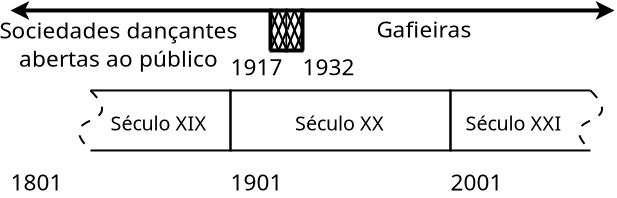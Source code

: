 <?xml version="1.0" encoding="UTF-8"?>
<dia:diagram xmlns:dia="http://www.lysator.liu.se/~alla/dia/">
  <dia:layer name="Segundo plano" visible="true" connectable="true" active="true">
    <dia:object type="Standard - Box" version="0" id="O0">
      <dia:attribute name="obj_pos">
        <dia:point val="18,3"/>
      </dia:attribute>
      <dia:attribute name="obj_bb">
        <dia:rectangle val="17.95,2.95;29.05,6.05"/>
      </dia:attribute>
      <dia:attribute name="elem_corner">
        <dia:point val="18,3"/>
      </dia:attribute>
      <dia:attribute name="elem_width">
        <dia:real val="11"/>
      </dia:attribute>
      <dia:attribute name="elem_height">
        <dia:real val="3"/>
      </dia:attribute>
      <dia:attribute name="show_background">
        <dia:boolean val="false"/>
      </dia:attribute>
    </dia:object>
    <dia:object type="Standard - Text" version="1" id="O1">
      <dia:attribute name="obj_pos">
        <dia:point val="18,8"/>
      </dia:attribute>
      <dia:attribute name="obj_bb">
        <dia:rectangle val="18,6.95;20.87,8.268"/>
      </dia:attribute>
      <dia:attribute name="text">
        <dia:composite type="text">
          <dia:attribute name="string">
            <dia:string>#1901#</dia:string>
          </dia:attribute>
          <dia:attribute name="font">
            <dia:font family="sans" style="0" name="Helvetica"/>
          </dia:attribute>
          <dia:attribute name="height">
            <dia:real val="1.411"/>
          </dia:attribute>
          <dia:attribute name="pos">
            <dia:point val="18,8"/>
          </dia:attribute>
          <dia:attribute name="color">
            <dia:color val="#000000ff"/>
          </dia:attribute>
          <dia:attribute name="alignment">
            <dia:enum val="0"/>
          </dia:attribute>
        </dia:composite>
      </dia:attribute>
      <dia:attribute name="valign">
        <dia:enum val="3"/>
      </dia:attribute>
    </dia:object>
    <dia:object type="Standard - Text" version="1" id="O2">
      <dia:attribute name="obj_pos">
        <dia:point val="29,8"/>
      </dia:attribute>
      <dia:attribute name="obj_bb">
        <dia:rectangle val="29,6.95;31.87,8.268"/>
      </dia:attribute>
      <dia:attribute name="text">
        <dia:composite type="text">
          <dia:attribute name="string">
            <dia:string>#2001#</dia:string>
          </dia:attribute>
          <dia:attribute name="font">
            <dia:font family="sans" style="0" name="Helvetica"/>
          </dia:attribute>
          <dia:attribute name="height">
            <dia:real val="1.411"/>
          </dia:attribute>
          <dia:attribute name="pos">
            <dia:point val="29,8"/>
          </dia:attribute>
          <dia:attribute name="color">
            <dia:color val="#000000ff"/>
          </dia:attribute>
          <dia:attribute name="alignment">
            <dia:enum val="0"/>
          </dia:attribute>
        </dia:composite>
      </dia:attribute>
      <dia:attribute name="valign">
        <dia:enum val="3"/>
      </dia:attribute>
    </dia:object>
    <dia:object type="Standard - Text" version="1" id="O3">
      <dia:attribute name="obj_pos">
        <dia:point val="23.45,5"/>
      </dia:attribute>
      <dia:attribute name="obj_bb">
        <dia:rectangle val="20.974,4.082;25.926,5.235"/>
      </dia:attribute>
      <dia:attribute name="text">
        <dia:composite type="text">
          <dia:attribute name="string">
            <dia:string>#Século XX#</dia:string>
          </dia:attribute>
          <dia:attribute name="font">
            <dia:font family="sans" style="0" name="Helvetica"/>
          </dia:attribute>
          <dia:attribute name="height">
            <dia:real val="1.235"/>
          </dia:attribute>
          <dia:attribute name="pos">
            <dia:point val="23.45,5"/>
          </dia:attribute>
          <dia:attribute name="color">
            <dia:color val="#000000ff"/>
          </dia:attribute>
          <dia:attribute name="alignment">
            <dia:enum val="1"/>
          </dia:attribute>
        </dia:composite>
      </dia:attribute>
      <dia:attribute name="valign">
        <dia:enum val="3"/>
      </dia:attribute>
    </dia:object>
    <dia:object type="Standard - Text" version="1" id="O4">
      <dia:attribute name="obj_pos">
        <dia:point val="29.75,5"/>
      </dia:attribute>
      <dia:attribute name="obj_bb">
        <dia:rectangle val="29.75,4.082;34.995,5.235"/>
      </dia:attribute>
      <dia:attribute name="text">
        <dia:composite type="text">
          <dia:attribute name="string">
            <dia:string>#Século XXI#</dia:string>
          </dia:attribute>
          <dia:attribute name="font">
            <dia:font family="sans" style="0" name="Helvetica"/>
          </dia:attribute>
          <dia:attribute name="height">
            <dia:real val="1.235"/>
          </dia:attribute>
          <dia:attribute name="pos">
            <dia:point val="29.75,5"/>
          </dia:attribute>
          <dia:attribute name="color">
            <dia:color val="#000000ff"/>
          </dia:attribute>
          <dia:attribute name="alignment">
            <dia:enum val="0"/>
          </dia:attribute>
        </dia:composite>
      </dia:attribute>
      <dia:attribute name="valign">
        <dia:enum val="3"/>
      </dia:attribute>
    </dia:object>
    <dia:group>
      <dia:attribute name="meta">
        <dia:composite type="dict"/>
      </dia:attribute>
      <dia:attribute name="matrix"/>
      <dia:object type="Standard - BezierLine" version="0" id="O5">
        <dia:attribute name="obj_pos">
          <dia:point val="36,3"/>
        </dia:attribute>
        <dia:attribute name="obj_bb">
          <dia:rectangle val="35.373,2.929;36.627,6.071"/>
        </dia:attribute>
        <dia:attribute name="bez_points">
          <dia:point val="36,3"/>
          <dia:point val="38,5"/>
          <dia:point val="34,4"/>
          <dia:point val="36,6"/>
        </dia:attribute>
        <dia:attribute name="corner_types">
          <dia:enum val="0"/>
          <dia:enum val="0"/>
        </dia:attribute>
        <dia:attribute name="line_style">
          <dia:enum val="1"/>
        </dia:attribute>
        <dia:attribute name="dashlength">
          <dia:real val="0.5"/>
        </dia:attribute>
      </dia:object>
      <dia:object type="Standard - PolyLine" version="0" id="O6">
        <dia:attribute name="obj_pos">
          <dia:point val="36,3"/>
        </dia:attribute>
        <dia:attribute name="obj_bb">
          <dia:rectangle val="28.95,2.95;36.05,6.05"/>
        </dia:attribute>
        <dia:attribute name="poly_points">
          <dia:point val="36,3"/>
          <dia:point val="29,3"/>
          <dia:point val="29,6"/>
          <dia:point val="36,6"/>
        </dia:attribute>
      </dia:object>
    </dia:group>
    <dia:group>
      <dia:attribute name="meta">
        <dia:composite type="dict"/>
      </dia:attribute>
      <dia:attribute name="matrix"/>
      <dia:object type="Standard - BezierLine" version="0" id="O7">
        <dia:attribute name="obj_pos">
          <dia:point val="11,3"/>
        </dia:attribute>
        <dia:attribute name="obj_bb">
          <dia:rectangle val="10.373,2.929;11.627,6.071"/>
        </dia:attribute>
        <dia:attribute name="bez_points">
          <dia:point val="11,3"/>
          <dia:point val="13,5"/>
          <dia:point val="9,4"/>
          <dia:point val="11,6"/>
        </dia:attribute>
        <dia:attribute name="corner_types">
          <dia:enum val="0"/>
          <dia:enum val="0"/>
        </dia:attribute>
        <dia:attribute name="line_style">
          <dia:enum val="1"/>
        </dia:attribute>
        <dia:attribute name="dashlength">
          <dia:real val="0.5"/>
        </dia:attribute>
      </dia:object>
      <dia:object type="Standard - PolyLine" version="0" id="O8">
        <dia:attribute name="obj_pos">
          <dia:point val="11,3"/>
        </dia:attribute>
        <dia:attribute name="obj_bb">
          <dia:rectangle val="10.95,2.95;18.05,6.05"/>
        </dia:attribute>
        <dia:attribute name="poly_points">
          <dia:point val="11,3"/>
          <dia:point val="18,3"/>
          <dia:point val="18,6"/>
          <dia:point val="11,6"/>
        </dia:attribute>
      </dia:object>
    </dia:group>
    <dia:object type="Standard - Text" version="1" id="O9">
      <dia:attribute name="obj_pos">
        <dia:point val="12,5"/>
      </dia:attribute>
      <dia:attribute name="obj_bb">
        <dia:rectangle val="12,4.082;17.245,5.235"/>
      </dia:attribute>
      <dia:attribute name="text">
        <dia:composite type="text">
          <dia:attribute name="string">
            <dia:string>#Século XIX#</dia:string>
          </dia:attribute>
          <dia:attribute name="font">
            <dia:font family="sans" style="0" name="Helvetica"/>
          </dia:attribute>
          <dia:attribute name="height">
            <dia:real val="1.235"/>
          </dia:attribute>
          <dia:attribute name="pos">
            <dia:point val="12,5"/>
          </dia:attribute>
          <dia:attribute name="color">
            <dia:color val="#000000ff"/>
          </dia:attribute>
          <dia:attribute name="alignment">
            <dia:enum val="0"/>
          </dia:attribute>
        </dia:composite>
      </dia:attribute>
      <dia:attribute name="valign">
        <dia:enum val="3"/>
      </dia:attribute>
    </dia:object>
    <dia:object type="Standard - Text" version="1" id="O10">
      <dia:attribute name="obj_pos">
        <dia:point val="7,8"/>
      </dia:attribute>
      <dia:attribute name="obj_bb">
        <dia:rectangle val="7,6.95;9.87,8.268"/>
      </dia:attribute>
      <dia:attribute name="text">
        <dia:composite type="text">
          <dia:attribute name="string">
            <dia:string>#1801#</dia:string>
          </dia:attribute>
          <dia:attribute name="font">
            <dia:font family="sans" style="0" name="Helvetica"/>
          </dia:attribute>
          <dia:attribute name="height">
            <dia:real val="1.411"/>
          </dia:attribute>
          <dia:attribute name="pos">
            <dia:point val="7,8"/>
          </dia:attribute>
          <dia:attribute name="color">
            <dia:color val="#000000ff"/>
          </dia:attribute>
          <dia:attribute name="alignment">
            <dia:enum val="0"/>
          </dia:attribute>
        </dia:composite>
      </dia:attribute>
      <dia:attribute name="valign">
        <dia:enum val="3"/>
      </dia:attribute>
    </dia:object>
    <dia:object type="Standard - Text" version="1" id="O11">
      <dia:attribute name="obj_pos">
        <dia:point val="12.4,0.4"/>
      </dia:attribute>
      <dia:attribute name="obj_bb">
        <dia:rectangle val="6.059,-0.65;18.741,2.079"/>
      </dia:attribute>
      <dia:attribute name="text">
        <dia:composite type="text">
          <dia:attribute name="string">
            <dia:string>#Sociedades dançantes
abertas ao público#</dia:string>
          </dia:attribute>
          <dia:attribute name="font">
            <dia:font family="sans" style="0" name="Helvetica"/>
          </dia:attribute>
          <dia:attribute name="height">
            <dia:real val="1.411"/>
          </dia:attribute>
          <dia:attribute name="pos">
            <dia:point val="12.4,0.4"/>
          </dia:attribute>
          <dia:attribute name="color">
            <dia:color val="#000000ff"/>
          </dia:attribute>
          <dia:attribute name="alignment">
            <dia:enum val="1"/>
          </dia:attribute>
        </dia:composite>
      </dia:attribute>
      <dia:attribute name="valign">
        <dia:enum val="3"/>
      </dia:attribute>
    </dia:object>
    <dia:object type="Standard - Text" version="1" id="O12">
      <dia:attribute name="obj_pos">
        <dia:point val="25.3,0.35"/>
      </dia:attribute>
      <dia:attribute name="obj_bb">
        <dia:rectangle val="25.3,-0.7;30.33,0.618"/>
      </dia:attribute>
      <dia:attribute name="text">
        <dia:composite type="text">
          <dia:attribute name="string">
            <dia:string>#Gafieiras#</dia:string>
          </dia:attribute>
          <dia:attribute name="font">
            <dia:font family="sans" style="0" name="Helvetica"/>
          </dia:attribute>
          <dia:attribute name="height">
            <dia:real val="1.411"/>
          </dia:attribute>
          <dia:attribute name="pos">
            <dia:point val="25.3,0.35"/>
          </dia:attribute>
          <dia:attribute name="color">
            <dia:color val="#000000ff"/>
          </dia:attribute>
          <dia:attribute name="alignment">
            <dia:enum val="0"/>
          </dia:attribute>
        </dia:composite>
      </dia:attribute>
      <dia:attribute name="valign">
        <dia:enum val="3"/>
      </dia:attribute>
    </dia:object>
    <dia:group>
      <dia:attribute name="meta">
        <dia:composite type="dict"/>
      </dia:attribute>
      <dia:attribute name="matrix">
        <dia:matrix xx="0.412" xy="0" yx="0" yy="1" x0="10.927" y0="0"/>
      </dia:attribute>
      <dia:object type="Standard - Box" version="0" id="O13">
        <dia:attribute name="obj_pos">
          <dia:point val="22,-1"/>
        </dia:attribute>
        <dia:attribute name="obj_bb">
          <dia:rectangle val="21.9,-1.1;24.1,1.1"/>
        </dia:attribute>
        <dia:attribute name="elem_corner">
          <dia:point val="22,-1"/>
        </dia:attribute>
        <dia:attribute name="elem_width">
          <dia:real val="2"/>
        </dia:attribute>
        <dia:attribute name="elem_height">
          <dia:real val="2"/>
        </dia:attribute>
        <dia:attribute name="border_width">
          <dia:real val="0.2"/>
        </dia:attribute>
        <dia:attribute name="show_background">
          <dia:boolean val="true"/>
        </dia:attribute>
      </dia:object>
      <dia:group>
        <dia:attribute name="meta">
          <dia:composite type="dict"/>
        </dia:attribute>
        <dia:attribute name="matrix"/>
        <dia:object type="Standard - Line" version="0" id="O14">
          <dia:attribute name="obj_pos">
            <dia:point val="22,-1"/>
          </dia:attribute>
          <dia:attribute name="obj_bb">
            <dia:rectangle val="21.859,-1.141;24.141,1.141"/>
          </dia:attribute>
          <dia:attribute name="conn_endpoints">
            <dia:point val="22,-1"/>
            <dia:point val="24,1"/>
          </dia:attribute>
          <dia:attribute name="numcp">
            <dia:int val="1"/>
          </dia:attribute>
          <dia:attribute name="line_width">
            <dia:real val="0.2"/>
          </dia:attribute>
        </dia:object>
        <dia:object type="Standard - Line" version="0" id="O15">
          <dia:attribute name="obj_pos">
            <dia:point val="24,-1"/>
          </dia:attribute>
          <dia:attribute name="obj_bb">
            <dia:rectangle val="21.859,-1.141;24.141,1.141"/>
          </dia:attribute>
          <dia:attribute name="conn_endpoints">
            <dia:point val="24,-1"/>
            <dia:point val="22,1"/>
          </dia:attribute>
          <dia:attribute name="numcp">
            <dia:int val="1"/>
          </dia:attribute>
          <dia:attribute name="line_width">
            <dia:real val="0.2"/>
          </dia:attribute>
        </dia:object>
        <dia:object type="Standard - Line" version="0" id="O16">
          <dia:attribute name="obj_pos">
            <dia:point val="24,0"/>
          </dia:attribute>
          <dia:attribute name="obj_bb">
            <dia:rectangle val="22.859,-0.141;24.141,1.141"/>
          </dia:attribute>
          <dia:attribute name="conn_endpoints">
            <dia:point val="24,0"/>
            <dia:point val="23,1"/>
          </dia:attribute>
          <dia:attribute name="numcp">
            <dia:int val="1"/>
          </dia:attribute>
          <dia:attribute name="line_width">
            <dia:real val="0.2"/>
          </dia:attribute>
        </dia:object>
        <dia:object type="Standard - Line" version="0" id="O17">
          <dia:attribute name="obj_pos">
            <dia:point val="23,-1"/>
          </dia:attribute>
          <dia:attribute name="obj_bb">
            <dia:rectangle val="21.985,-1.141;23.141,0.108"/>
          </dia:attribute>
          <dia:attribute name="conn_endpoints">
            <dia:point val="23,-1"/>
            <dia:point val="22.126,-0.034"/>
          </dia:attribute>
          <dia:attribute name="numcp">
            <dia:int val="1"/>
          </dia:attribute>
          <dia:attribute name="line_width">
            <dia:real val="0.2"/>
          </dia:attribute>
        </dia:object>
        <dia:object type="Standard - Line" version="0" id="O18">
          <dia:attribute name="obj_pos">
            <dia:point val="23,-1"/>
          </dia:attribute>
          <dia:attribute name="obj_bb">
            <dia:rectangle val="22.859,-1.141;24.141,0.141"/>
          </dia:attribute>
          <dia:attribute name="conn_endpoints">
            <dia:point val="23,-1"/>
            <dia:point val="24,0"/>
          </dia:attribute>
          <dia:attribute name="numcp">
            <dia:int val="1"/>
          </dia:attribute>
          <dia:attribute name="line_width">
            <dia:real val="0.2"/>
          </dia:attribute>
        </dia:object>
        <dia:object type="Standard - Line" version="0" id="O19">
          <dia:attribute name="obj_pos">
            <dia:point val="22,0"/>
          </dia:attribute>
          <dia:attribute name="obj_bb">
            <dia:rectangle val="21.859,-0.141;23.141,1.141"/>
          </dia:attribute>
          <dia:attribute name="conn_endpoints">
            <dia:point val="22,0"/>
            <dia:point val="23,1"/>
          </dia:attribute>
          <dia:attribute name="numcp">
            <dia:int val="1"/>
          </dia:attribute>
          <dia:attribute name="line_width">
            <dia:real val="0.2"/>
          </dia:attribute>
        </dia:object>
      </dia:group>
    </dia:group>
    <dia:object type="Standard - Text" version="1" id="O20">
      <dia:attribute name="obj_pos">
        <dia:point val="21.6,1.8"/>
      </dia:attribute>
      <dia:attribute name="obj_bb">
        <dia:rectangle val="21.6,1.141;24.47,2.459"/>
      </dia:attribute>
      <dia:attribute name="text">
        <dia:composite type="text">
          <dia:attribute name="string">
            <dia:string>#1932#</dia:string>
          </dia:attribute>
          <dia:attribute name="font">
            <dia:font family="sans" style="0" name="Helvetica"/>
          </dia:attribute>
          <dia:attribute name="height">
            <dia:real val="1.411"/>
          </dia:attribute>
          <dia:attribute name="pos">
            <dia:point val="21.6,2.191"/>
          </dia:attribute>
          <dia:attribute name="color">
            <dia:color val="#000000ff"/>
          </dia:attribute>
          <dia:attribute name="alignment">
            <dia:enum val="0"/>
          </dia:attribute>
        </dia:composite>
      </dia:attribute>
      <dia:attribute name="valign">
        <dia:enum val="2"/>
      </dia:attribute>
    </dia:object>
    <dia:group>
      <dia:attribute name="meta">
        <dia:composite type="dict"/>
      </dia:attribute>
      <dia:attribute name="matrix">
        <dia:matrix xx="0.412" xy="0" yx="0" yy="1" x0="11.727" y0="0"/>
      </dia:attribute>
      <dia:object type="Standard - Box" version="0" id="O21">
        <dia:attribute name="obj_pos">
          <dia:point val="22,-1"/>
        </dia:attribute>
        <dia:attribute name="obj_bb">
          <dia:rectangle val="21.9,-1.1;24.1,1.1"/>
        </dia:attribute>
        <dia:attribute name="elem_corner">
          <dia:point val="22,-1"/>
        </dia:attribute>
        <dia:attribute name="elem_width">
          <dia:real val="2"/>
        </dia:attribute>
        <dia:attribute name="elem_height">
          <dia:real val="2"/>
        </dia:attribute>
        <dia:attribute name="border_width">
          <dia:real val="0.2"/>
        </dia:attribute>
        <dia:attribute name="show_background">
          <dia:boolean val="true"/>
        </dia:attribute>
      </dia:object>
      <dia:group>
        <dia:attribute name="meta">
          <dia:composite type="dict"/>
        </dia:attribute>
        <dia:attribute name="matrix"/>
        <dia:object type="Standard - Line" version="0" id="O22">
          <dia:attribute name="obj_pos">
            <dia:point val="22,-1"/>
          </dia:attribute>
          <dia:attribute name="obj_bb">
            <dia:rectangle val="21.859,-1.141;24.141,1.141"/>
          </dia:attribute>
          <dia:attribute name="conn_endpoints">
            <dia:point val="22,-1"/>
            <dia:point val="24,1"/>
          </dia:attribute>
          <dia:attribute name="numcp">
            <dia:int val="1"/>
          </dia:attribute>
          <dia:attribute name="line_width">
            <dia:real val="0.2"/>
          </dia:attribute>
        </dia:object>
        <dia:object type="Standard - Line" version="0" id="O23">
          <dia:attribute name="obj_pos">
            <dia:point val="24,-1"/>
          </dia:attribute>
          <dia:attribute name="obj_bb">
            <dia:rectangle val="21.859,-1.141;24.141,1.141"/>
          </dia:attribute>
          <dia:attribute name="conn_endpoints">
            <dia:point val="24,-1"/>
            <dia:point val="22,1"/>
          </dia:attribute>
          <dia:attribute name="numcp">
            <dia:int val="1"/>
          </dia:attribute>
          <dia:attribute name="line_width">
            <dia:real val="0.2"/>
          </dia:attribute>
        </dia:object>
        <dia:object type="Standard - Line" version="0" id="O24">
          <dia:attribute name="obj_pos">
            <dia:point val="24,0"/>
          </dia:attribute>
          <dia:attribute name="obj_bb">
            <dia:rectangle val="22.859,-0.141;24.141,1.141"/>
          </dia:attribute>
          <dia:attribute name="conn_endpoints">
            <dia:point val="24,0"/>
            <dia:point val="23,1"/>
          </dia:attribute>
          <dia:attribute name="numcp">
            <dia:int val="1"/>
          </dia:attribute>
          <dia:attribute name="line_width">
            <dia:real val="0.2"/>
          </dia:attribute>
        </dia:object>
        <dia:object type="Standard - Line" version="0" id="O25">
          <dia:attribute name="obj_pos">
            <dia:point val="23,-1"/>
          </dia:attribute>
          <dia:attribute name="obj_bb">
            <dia:rectangle val="21.985,-1.141;23.141,0.108"/>
          </dia:attribute>
          <dia:attribute name="conn_endpoints">
            <dia:point val="23,-1"/>
            <dia:point val="22.126,-0.034"/>
          </dia:attribute>
          <dia:attribute name="numcp">
            <dia:int val="1"/>
          </dia:attribute>
          <dia:attribute name="line_width">
            <dia:real val="0.2"/>
          </dia:attribute>
        </dia:object>
        <dia:object type="Standard - Line" version="0" id="O26">
          <dia:attribute name="obj_pos">
            <dia:point val="23,-1"/>
          </dia:attribute>
          <dia:attribute name="obj_bb">
            <dia:rectangle val="22.859,-1.141;24.141,0.141"/>
          </dia:attribute>
          <dia:attribute name="conn_endpoints">
            <dia:point val="23,-1"/>
            <dia:point val="24,0"/>
          </dia:attribute>
          <dia:attribute name="numcp">
            <dia:int val="1"/>
          </dia:attribute>
          <dia:attribute name="line_width">
            <dia:real val="0.2"/>
          </dia:attribute>
        </dia:object>
        <dia:object type="Standard - Line" version="0" id="O27">
          <dia:attribute name="obj_pos">
            <dia:point val="22,0"/>
          </dia:attribute>
          <dia:attribute name="obj_bb">
            <dia:rectangle val="21.859,-0.141;23.141,1.141"/>
          </dia:attribute>
          <dia:attribute name="conn_endpoints">
            <dia:point val="22,0"/>
            <dia:point val="23,1"/>
          </dia:attribute>
          <dia:attribute name="numcp">
            <dia:int val="1"/>
          </dia:attribute>
          <dia:attribute name="line_width">
            <dia:real val="0.2"/>
          </dia:attribute>
        </dia:object>
      </dia:group>
    </dia:group>
    <dia:object type="Standard - PolyLine" version="0" id="O28">
      <dia:attribute name="obj_pos">
        <dia:point val="20,1"/>
      </dia:attribute>
      <dia:attribute name="obj_bb">
        <dia:rectangle val="6.9,-1.474;20.1,1.1"/>
      </dia:attribute>
      <dia:attribute name="poly_points">
        <dia:point val="20,1"/>
        <dia:point val="20,-1"/>
        <dia:point val="7,-1"/>
      </dia:attribute>
      <dia:attribute name="line_width">
        <dia:real val="0.2"/>
      </dia:attribute>
      <dia:attribute name="end_arrow">
        <dia:enum val="22"/>
      </dia:attribute>
      <dia:attribute name="end_arrow_length">
        <dia:real val="0.5"/>
      </dia:attribute>
      <dia:attribute name="end_arrow_width">
        <dia:real val="0.5"/>
      </dia:attribute>
    </dia:object>
    <dia:object type="Standard - PolyLine" version="0" id="O29">
      <dia:attribute name="obj_pos">
        <dia:point val="21.6,1"/>
      </dia:attribute>
      <dia:attribute name="obj_bb">
        <dia:rectangle val="21.5,-1.474;37.3,1.1"/>
      </dia:attribute>
      <dia:attribute name="poly_points">
        <dia:point val="21.6,1"/>
        <dia:point val="21.6,-1"/>
        <dia:point val="37.2,-1"/>
      </dia:attribute>
      <dia:attribute name="line_width">
        <dia:real val="0.2"/>
      </dia:attribute>
      <dia:attribute name="end_arrow">
        <dia:enum val="22"/>
      </dia:attribute>
      <dia:attribute name="end_arrow_length">
        <dia:real val="0.5"/>
      </dia:attribute>
      <dia:attribute name="end_arrow_width">
        <dia:real val="0.5"/>
      </dia:attribute>
    </dia:object>
    <dia:object type="Standard - Text" version="1" id="O30">
      <dia:attribute name="obj_pos">
        <dia:point val="18,1.8"/>
      </dia:attribute>
      <dia:attribute name="obj_bb">
        <dia:rectangle val="18,1.141;20.87,2.459"/>
      </dia:attribute>
      <dia:attribute name="text">
        <dia:composite type="text">
          <dia:attribute name="string">
            <dia:string>#1917#</dia:string>
          </dia:attribute>
          <dia:attribute name="font">
            <dia:font family="sans" style="0" name="Helvetica"/>
          </dia:attribute>
          <dia:attribute name="height">
            <dia:real val="1.411"/>
          </dia:attribute>
          <dia:attribute name="pos">
            <dia:point val="18,2.191"/>
          </dia:attribute>
          <dia:attribute name="color">
            <dia:color val="#000000ff"/>
          </dia:attribute>
          <dia:attribute name="alignment">
            <dia:enum val="0"/>
          </dia:attribute>
        </dia:composite>
      </dia:attribute>
      <dia:attribute name="valign">
        <dia:enum val="2"/>
      </dia:attribute>
    </dia:object>
  </dia:layer>
</dia:diagram>
